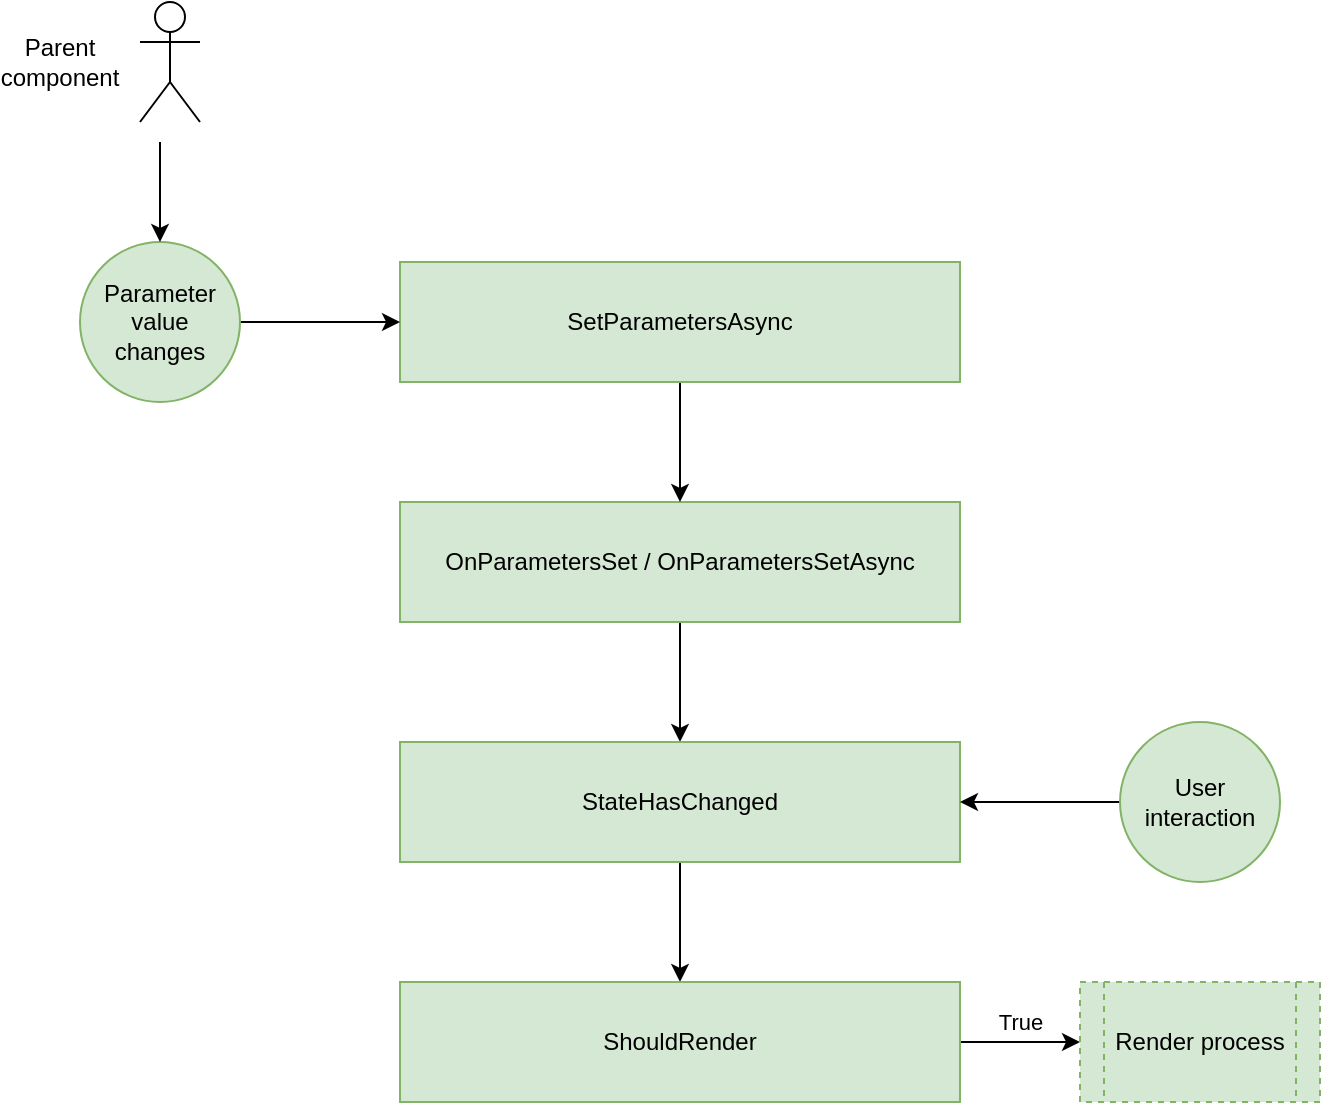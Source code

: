 <mxfile version="13.4.5" type="device"><diagram id="DtlBHr3zA5Vy8vZ9Av7y" name="Page-1"><mxGraphModel dx="1422" dy="822" grid="1" gridSize="10" guides="1" tooltips="1" connect="1" arrows="1" fold="1" page="1" pageScale="1" pageWidth="1169" pageHeight="827" math="0" shadow="0"><root><mxCell id="0"/><mxCell id="1" parent="0"/><mxCell id="c5D2NvQKt_QxjBTh8MMx-1" style="edgeStyle=orthogonalEdgeStyle;rounded=0;orthogonalLoop=1;jettySize=auto;html=1;entryX=0.5;entryY=0;entryDx=0;entryDy=0;" edge="1" parent="1" source="1weukFaq8YbCB61sTs-Q-3" target="1weukFaq8YbCB61sTs-Q-5"><mxGeometry relative="1" as="geometry"/></mxCell><mxCell id="1weukFaq8YbCB61sTs-Q-3" value="OnParametersSet / OnParametersSetAsync" style="rounded=0;whiteSpace=wrap;html=1;fillColor=#d5e8d4;strokeColor=#82b366;" parent="1" vertex="1"><mxGeometry x="210" y="250" width="280" height="60" as="geometry"/></mxCell><mxCell id="Cp2PaA5LdiOlsCO9JDqI-5" style="edgeStyle=orthogonalEdgeStyle;rounded=0;orthogonalLoop=1;jettySize=auto;html=1;" parent="1" source="1weukFaq8YbCB61sTs-Q-4" target="1weukFaq8YbCB61sTs-Q-3" edge="1"><mxGeometry relative="1" as="geometry"/></mxCell><mxCell id="1weukFaq8YbCB61sTs-Q-4" value="SetParametersAsync" style="rounded=0;whiteSpace=wrap;html=1;fillColor=#d5e8d4;strokeColor=#82b366;" parent="1" vertex="1"><mxGeometry x="210" y="130" width="280" height="60" as="geometry"/></mxCell><mxCell id="c5D2NvQKt_QxjBTh8MMx-2" style="edgeStyle=orthogonalEdgeStyle;rounded=0;orthogonalLoop=1;jettySize=auto;html=1;entryX=0.5;entryY=0;entryDx=0;entryDy=0;" edge="1" parent="1" source="1weukFaq8YbCB61sTs-Q-5" target="1weukFaq8YbCB61sTs-Q-6"><mxGeometry relative="1" as="geometry"/></mxCell><mxCell id="1weukFaq8YbCB61sTs-Q-5" value="StateHasChanged" style="rounded=0;whiteSpace=wrap;html=1;fillColor=#d5e8d4;strokeColor=#82b366;" parent="1" vertex="1"><mxGeometry x="210" y="370" width="280" height="60" as="geometry"/></mxCell><mxCell id="Cp2PaA5LdiOlsCO9JDqI-4" value="True" style="edgeStyle=orthogonalEdgeStyle;rounded=0;orthogonalLoop=1;jettySize=auto;html=1;entryX=0;entryY=0.5;entryDx=0;entryDy=0;" parent="1" source="1weukFaq8YbCB61sTs-Q-6" target="1weukFaq8YbCB61sTs-Q-15" edge="1"><mxGeometry y="10" relative="1" as="geometry"><mxPoint as="offset"/></mxGeometry></mxCell><mxCell id="1weukFaq8YbCB61sTs-Q-6" value="ShouldRender" style="rounded=0;whiteSpace=wrap;html=1;fillColor=#d5e8d4;strokeColor=#82b366;" parent="1" vertex="1"><mxGeometry x="210" y="490" width="280" height="60" as="geometry"/></mxCell><mxCell id="1weukFaq8YbCB61sTs-Q-15" value="Render process" style="shape=process;whiteSpace=wrap;html=1;backgroundOutline=1;fillColor=#d5e8d4;strokeColor=#82b366;dashed=1;" parent="1" vertex="1"><mxGeometry x="550" y="490" width="120" height="60" as="geometry"/></mxCell><mxCell id="Cp2PaA5LdiOlsCO9JDqI-8" style="edgeStyle=orthogonalEdgeStyle;rounded=0;orthogonalLoop=1;jettySize=auto;html=1;entryX=0;entryY=0.5;entryDx=0;entryDy=0;" parent="1" source="Cp2PaA5LdiOlsCO9JDqI-7" target="1weukFaq8YbCB61sTs-Q-4" edge="1"><mxGeometry relative="1" as="geometry"/></mxCell><mxCell id="Cp2PaA5LdiOlsCO9JDqI-7" value="Parameter&lt;br&gt;value&lt;br&gt;changes" style="ellipse;whiteSpace=wrap;html=1;aspect=fixed;fillColor=#d5e8d4;strokeColor=#82b366;" parent="1" vertex="1"><mxGeometry x="50" y="120" width="80" height="80" as="geometry"/></mxCell><mxCell id="Cp2PaA5LdiOlsCO9JDqI-10" style="edgeStyle=orthogonalEdgeStyle;rounded=0;orthogonalLoop=1;jettySize=auto;html=1;entryX=1;entryY=0.5;entryDx=0;entryDy=0;" parent="1" source="Cp2PaA5LdiOlsCO9JDqI-9" target="1weukFaq8YbCB61sTs-Q-5" edge="1"><mxGeometry relative="1" as="geometry"/></mxCell><mxCell id="Cp2PaA5LdiOlsCO9JDqI-9" value="User&lt;br&gt;interaction" style="ellipse;whiteSpace=wrap;html=1;aspect=fixed;fillColor=#d5e8d4;strokeColor=#82b366;" parent="1" vertex="1"><mxGeometry x="570" y="360" width="80" height="80" as="geometry"/></mxCell><mxCell id="c5D2NvQKt_QxjBTh8MMx-3" value="" style="shape=umlActor;verticalLabelPosition=bottom;verticalAlign=top;html=1;outlineConnect=0;rounded=0;glass=0;sketch=0;" vertex="1" parent="1"><mxGeometry x="80" width="30" height="60" as="geometry"/></mxCell><mxCell id="c5D2NvQKt_QxjBTh8MMx-4" value="Parent&lt;br&gt;component" style="text;html=1;strokeColor=none;fillColor=none;align=center;verticalAlign=middle;whiteSpace=wrap;rounded=0;glass=0;dashed=1;sketch=0;" vertex="1" parent="1"><mxGeometry x="20" y="20" width="40" height="20" as="geometry"/></mxCell><mxCell id="c5D2NvQKt_QxjBTh8MMx-5" value="" style="endArrow=classic;html=1;entryX=0.5;entryY=0;entryDx=0;entryDy=0;" edge="1" parent="1" target="Cp2PaA5LdiOlsCO9JDqI-7"><mxGeometry width="50" height="50" relative="1" as="geometry"><mxPoint x="90" y="70" as="sourcePoint"/><mxPoint x="180" y="200" as="targetPoint"/></mxGeometry></mxCell></root></mxGraphModel></diagram></mxfile>